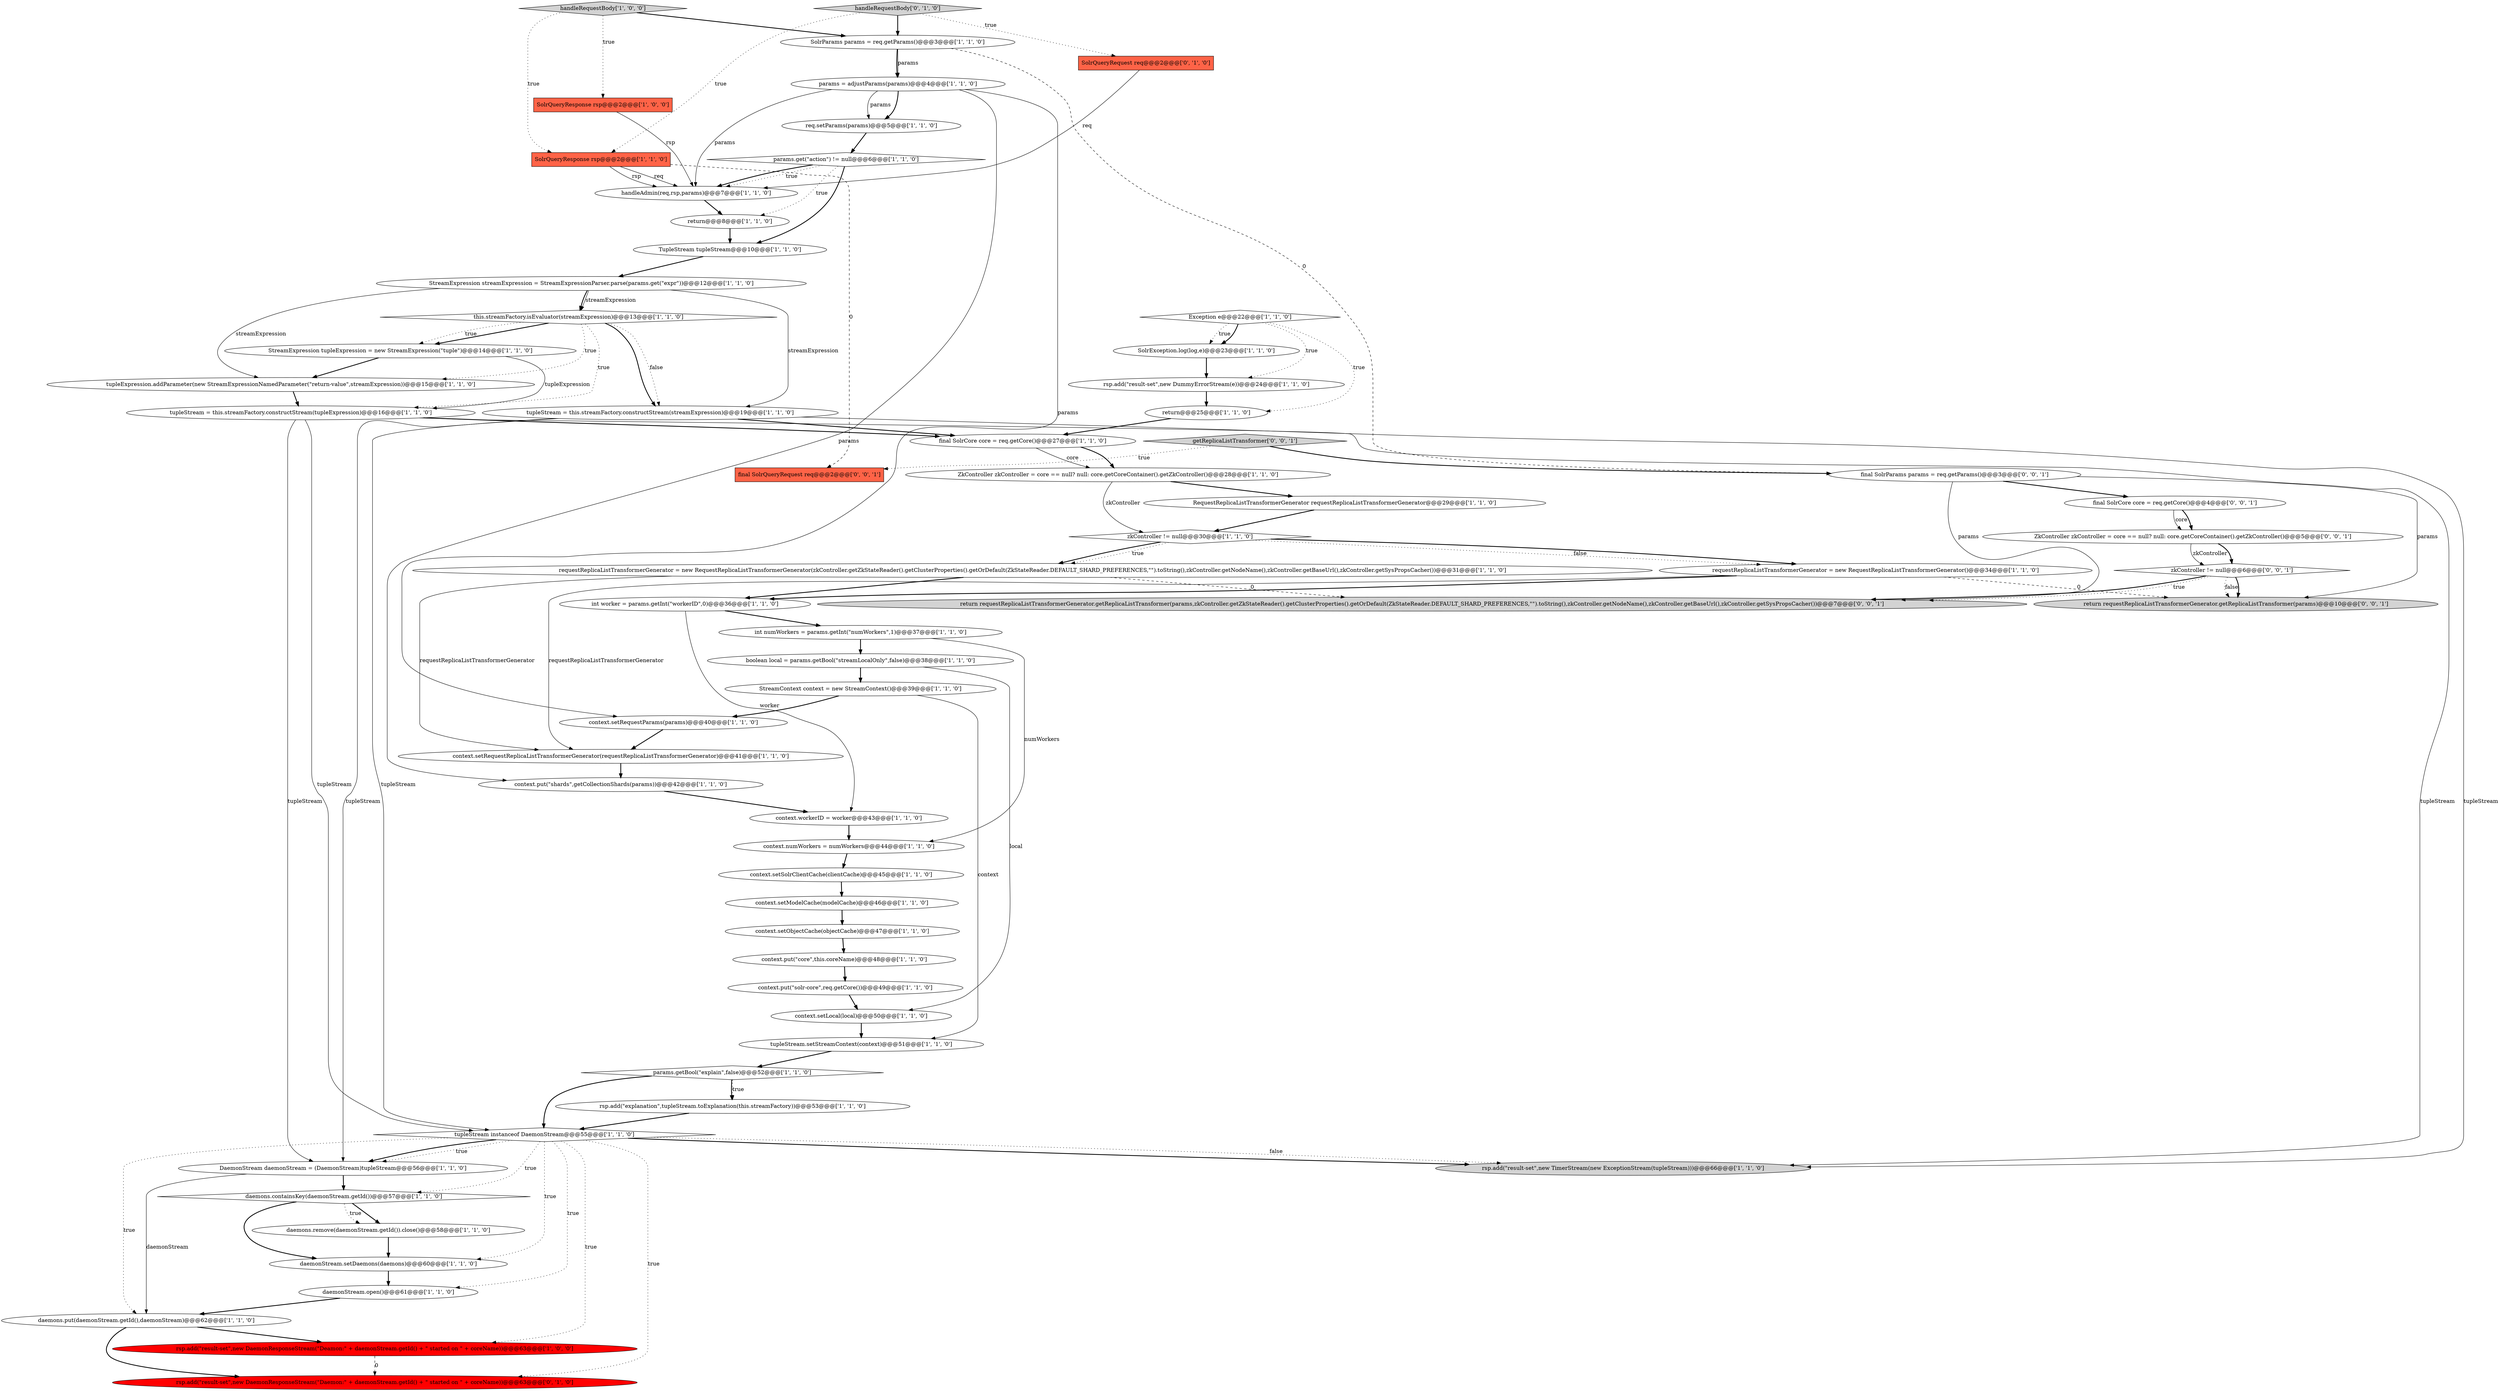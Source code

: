 digraph {
11 [style = filled, label = "tupleExpression.addParameter(new StreamExpressionNamedParameter(\"return-value\",streamExpression))@@@15@@@['1', '1', '0']", fillcolor = white, shape = ellipse image = "AAA0AAABBB1BBB"];
29 [style = filled, label = "return@@@25@@@['1', '1', '0']", fillcolor = white, shape = ellipse image = "AAA0AAABBB1BBB"];
21 [style = filled, label = "params = adjustParams(params)@@@4@@@['1', '1', '0']", fillcolor = white, shape = ellipse image = "AAA0AAABBB1BBB"];
43 [style = filled, label = "rsp.add(\"result-set\",new TimerStream(new ExceptionStream(tupleStream)))@@@66@@@['1', '1', '0']", fillcolor = lightgray, shape = ellipse image = "AAA0AAABBB1BBB"];
51 [style = filled, label = "final SolrCore core = req.getCore()@@@27@@@['1', '1', '0']", fillcolor = white, shape = ellipse image = "AAA0AAABBB1BBB"];
52 [style = filled, label = "tupleStream = this.streamFactory.constructStream(tupleExpression)@@@16@@@['1', '1', '0']", fillcolor = white, shape = ellipse image = "AAA0AAABBB1BBB"];
0 [style = filled, label = "context.setRequestParams(params)@@@40@@@['1', '1', '0']", fillcolor = white, shape = ellipse image = "AAA0AAABBB1BBB"];
4 [style = filled, label = "context.put(\"solr-core\",req.getCore())@@@49@@@['1', '1', '0']", fillcolor = white, shape = ellipse image = "AAA0AAABBB1BBB"];
28 [style = filled, label = "context.numWorkers = numWorkers@@@44@@@['1', '1', '0']", fillcolor = white, shape = ellipse image = "AAA0AAABBB1BBB"];
32 [style = filled, label = "rsp.add(\"result-set\",new DummyErrorStream(e))@@@24@@@['1', '1', '0']", fillcolor = white, shape = ellipse image = "AAA0AAABBB1BBB"];
57 [style = filled, label = "final SolrQueryRequest req@@@2@@@['0', '0', '1']", fillcolor = tomato, shape = box image = "AAA0AAABBB3BBB"];
10 [style = filled, label = "int numWorkers = params.getInt(\"numWorkers\",1)@@@37@@@['1', '1', '0']", fillcolor = white, shape = ellipse image = "AAA0AAABBB1BBB"];
20 [style = filled, label = "boolean local = params.getBool(\"streamLocalOnly\",false)@@@38@@@['1', '1', '0']", fillcolor = white, shape = ellipse image = "AAA0AAABBB1BBB"];
22 [style = filled, label = "this.streamFactory.isEvaluator(streamExpression)@@@13@@@['1', '1', '0']", fillcolor = white, shape = diamond image = "AAA0AAABBB1BBB"];
27 [style = filled, label = "context.workerID = worker@@@43@@@['1', '1', '0']", fillcolor = white, shape = ellipse image = "AAA0AAABBB1BBB"];
58 [style = filled, label = "final SolrParams params = req.getParams()@@@3@@@['0', '0', '1']", fillcolor = white, shape = ellipse image = "AAA0AAABBB3BBB"];
59 [style = filled, label = "return requestReplicaListTransformerGenerator.getReplicaListTransformer(params,zkController.getZkStateReader().getClusterProperties().getOrDefault(ZkStateReader.DEFAULT_SHARD_PREFERENCES,\"\").toString(),zkController.getNodeName(),zkController.getBaseUrl(),zkController.getSysPropsCacher())@@@7@@@['0', '0', '1']", fillcolor = lightgray, shape = ellipse image = "AAA0AAABBB3BBB"];
54 [style = filled, label = "handleRequestBody['0', '1', '0']", fillcolor = lightgray, shape = diamond image = "AAA0AAABBB2BBB"];
37 [style = filled, label = "handleRequestBody['1', '0', '0']", fillcolor = lightgray, shape = diamond image = "AAA0AAABBB1BBB"];
62 [style = filled, label = "final SolrCore core = req.getCore()@@@4@@@['0', '0', '1']", fillcolor = white, shape = ellipse image = "AAA0AAABBB3BBB"];
12 [style = filled, label = "requestReplicaListTransformerGenerator = new RequestReplicaListTransformerGenerator(zkController.getZkStateReader().getClusterProperties().getOrDefault(ZkStateReader.DEFAULT_SHARD_PREFERENCES,\"\").toString(),zkController.getNodeName(),zkController.getBaseUrl(),zkController.getSysPropsCacher())@@@31@@@['1', '1', '0']", fillcolor = white, shape = ellipse image = "AAA0AAABBB1BBB"];
13 [style = filled, label = "daemons.containsKey(daemonStream.getId())@@@57@@@['1', '1', '0']", fillcolor = white, shape = diamond image = "AAA0AAABBB1BBB"];
53 [style = filled, label = "SolrQueryRequest req@@@2@@@['0', '1', '0']", fillcolor = tomato, shape = box image = "AAA0AAABBB2BBB"];
2 [style = filled, label = "context.setRequestReplicaListTransformerGenerator(requestReplicaListTransformerGenerator)@@@41@@@['1', '1', '0']", fillcolor = white, shape = ellipse image = "AAA0AAABBB1BBB"];
40 [style = filled, label = "daemons.remove(daemonStream.getId()).close()@@@58@@@['1', '1', '0']", fillcolor = white, shape = ellipse image = "AAA0AAABBB1BBB"];
8 [style = filled, label = "rsp.add(\"result-set\",new DaemonResponseStream(\"Deamon:\" + daemonStream.getId() + \" started on \" + coreName))@@@63@@@['1', '0', '0']", fillcolor = red, shape = ellipse image = "AAA1AAABBB1BBB"];
46 [style = filled, label = "requestReplicaListTransformerGenerator = new RequestReplicaListTransformerGenerator()@@@34@@@['1', '1', '0']", fillcolor = white, shape = ellipse image = "AAA0AAABBB1BBB"];
38 [style = filled, label = "zkController != null@@@30@@@['1', '1', '0']", fillcolor = white, shape = diamond image = "AAA0AAABBB1BBB"];
42 [style = filled, label = "daemons.put(daemonStream.getId(),daemonStream)@@@62@@@['1', '1', '0']", fillcolor = white, shape = ellipse image = "AAA0AAABBB1BBB"];
17 [style = filled, label = "context.setModelCache(modelCache)@@@46@@@['1', '1', '0']", fillcolor = white, shape = ellipse image = "AAA0AAABBB1BBB"];
1 [style = filled, label = "return@@@8@@@['1', '1', '0']", fillcolor = white, shape = ellipse image = "AAA0AAABBB1BBB"];
25 [style = filled, label = "params.get(\"action\") != null@@@6@@@['1', '1', '0']", fillcolor = white, shape = diamond image = "AAA0AAABBB1BBB"];
15 [style = filled, label = "RequestReplicaListTransformerGenerator requestReplicaListTransformerGenerator@@@29@@@['1', '1', '0']", fillcolor = white, shape = ellipse image = "AAA0AAABBB1BBB"];
23 [style = filled, label = "SolrQueryResponse rsp@@@2@@@['1', '1', '0']", fillcolor = tomato, shape = box image = "AAA0AAABBB1BBB"];
6 [style = filled, label = "rsp.add(\"explanation\",tupleStream.toExplanation(this.streamFactory))@@@53@@@['1', '1', '0']", fillcolor = white, shape = ellipse image = "AAA0AAABBB1BBB"];
50 [style = filled, label = "StreamExpression tupleExpression = new StreamExpression(\"tuple\")@@@14@@@['1', '1', '0']", fillcolor = white, shape = ellipse image = "AAA0AAABBB1BBB"];
35 [style = filled, label = "int worker = params.getInt(\"workerID\",0)@@@36@@@['1', '1', '0']", fillcolor = white, shape = ellipse image = "AAA0AAABBB1BBB"];
7 [style = filled, label = "params.getBool(\"explain\",false)@@@52@@@['1', '1', '0']", fillcolor = white, shape = diamond image = "AAA0AAABBB1BBB"];
18 [style = filled, label = "StreamExpression streamExpression = StreamExpressionParser.parse(params.get(\"expr\"))@@@12@@@['1', '1', '0']", fillcolor = white, shape = ellipse image = "AAA0AAABBB1BBB"];
45 [style = filled, label = "context.setObjectCache(objectCache)@@@47@@@['1', '1', '0']", fillcolor = white, shape = ellipse image = "AAA0AAABBB1BBB"];
16 [style = filled, label = "SolrQueryResponse rsp@@@2@@@['1', '0', '0']", fillcolor = tomato, shape = box image = "AAA0AAABBB1BBB"];
48 [style = filled, label = "SolrException.log(log,e)@@@23@@@['1', '1', '0']", fillcolor = white, shape = ellipse image = "AAA0AAABBB1BBB"];
44 [style = filled, label = "tupleStream instanceof DaemonStream@@@55@@@['1', '1', '0']", fillcolor = white, shape = diamond image = "AAA0AAABBB1BBB"];
61 [style = filled, label = "getReplicaListTransformer['0', '0', '1']", fillcolor = lightgray, shape = diamond image = "AAA0AAABBB3BBB"];
39 [style = filled, label = "tupleStream.setStreamContext(context)@@@51@@@['1', '1', '0']", fillcolor = white, shape = ellipse image = "AAA0AAABBB1BBB"];
47 [style = filled, label = "daemonStream.setDaemons(daemons)@@@60@@@['1', '1', '0']", fillcolor = white, shape = ellipse image = "AAA0AAABBB1BBB"];
30 [style = filled, label = "req.setParams(params)@@@5@@@['1', '1', '0']", fillcolor = white, shape = ellipse image = "AAA0AAABBB1BBB"];
56 [style = filled, label = "zkController != null@@@6@@@['0', '0', '1']", fillcolor = white, shape = diamond image = "AAA0AAABBB3BBB"];
31 [style = filled, label = "daemonStream.open()@@@61@@@['1', '1', '0']", fillcolor = white, shape = ellipse image = "AAA0AAABBB1BBB"];
34 [style = filled, label = "TupleStream tupleStream@@@10@@@['1', '1', '0']", fillcolor = white, shape = ellipse image = "AAA0AAABBB1BBB"];
41 [style = filled, label = "tupleStream = this.streamFactory.constructStream(streamExpression)@@@19@@@['1', '1', '0']", fillcolor = white, shape = ellipse image = "AAA0AAABBB1BBB"];
3 [style = filled, label = "handleAdmin(req,rsp,params)@@@7@@@['1', '1', '0']", fillcolor = white, shape = ellipse image = "AAA0AAABBB1BBB"];
63 [style = filled, label = "ZkController zkController = core == null? null: core.getCoreContainer().getZkController()@@@5@@@['0', '0', '1']", fillcolor = white, shape = ellipse image = "AAA0AAABBB3BBB"];
26 [style = filled, label = "context.setSolrClientCache(clientCache)@@@45@@@['1', '1', '0']", fillcolor = white, shape = ellipse image = "AAA0AAABBB1BBB"];
5 [style = filled, label = "context.setLocal(local)@@@50@@@['1', '1', '0']", fillcolor = white, shape = ellipse image = "AAA0AAABBB1BBB"];
55 [style = filled, label = "rsp.add(\"result-set\",new DaemonResponseStream(\"Daemon:\" + daemonStream.getId() + \" started on \" + coreName))@@@63@@@['0', '1', '0']", fillcolor = red, shape = ellipse image = "AAA1AAABBB2BBB"];
19 [style = filled, label = "ZkController zkController = core == null? null: core.getCoreContainer().getZkController()@@@28@@@['1', '1', '0']", fillcolor = white, shape = ellipse image = "AAA0AAABBB1BBB"];
36 [style = filled, label = "Exception e@@@22@@@['1', '1', '0']", fillcolor = white, shape = diamond image = "AAA0AAABBB1BBB"];
14 [style = filled, label = "context.put(\"core\",this.coreName)@@@48@@@['1', '1', '0']", fillcolor = white, shape = ellipse image = "AAA0AAABBB1BBB"];
24 [style = filled, label = "SolrParams params = req.getParams()@@@3@@@['1', '1', '0']", fillcolor = white, shape = ellipse image = "AAA0AAABBB1BBB"];
49 [style = filled, label = "context.put(\"shards\",getCollectionShards(params))@@@42@@@['1', '1', '0']", fillcolor = white, shape = ellipse image = "AAA0AAABBB1BBB"];
33 [style = filled, label = "StreamContext context = new StreamContext()@@@39@@@['1', '1', '0']", fillcolor = white, shape = ellipse image = "AAA0AAABBB1BBB"];
60 [style = filled, label = "return requestReplicaListTransformerGenerator.getReplicaListTransformer(params)@@@10@@@['0', '0', '1']", fillcolor = lightgray, shape = ellipse image = "AAA0AAABBB3BBB"];
9 [style = filled, label = "DaemonStream daemonStream = (DaemonStream)tupleStream@@@56@@@['1', '1', '0']", fillcolor = white, shape = ellipse image = "AAA0AAABBB1BBB"];
41->9 [style = solid, label="tupleStream"];
13->47 [style = bold, label=""];
25->34 [style = bold, label=""];
63->56 [style = solid, label="zkController"];
58->59 [style = solid, label="params"];
27->28 [style = bold, label=""];
20->5 [style = solid, label="local"];
34->18 [style = bold, label=""];
38->12 [style = bold, label=""];
17->45 [style = bold, label=""];
63->56 [style = bold, label=""];
21->30 [style = bold, label=""];
36->48 [style = dotted, label="true"];
33->39 [style = solid, label="context"];
50->52 [style = solid, label="tupleExpression"];
33->0 [style = bold, label=""];
18->22 [style = bold, label=""];
58->62 [style = bold, label=""];
38->46 [style = dotted, label="false"];
24->21 [style = bold, label=""];
2->49 [style = bold, label=""];
40->47 [style = bold, label=""];
44->8 [style = dotted, label="true"];
44->47 [style = dotted, label="true"];
58->60 [style = solid, label="params"];
35->10 [style = bold, label=""];
19->15 [style = bold, label=""];
24->21 [style = solid, label="params"];
23->57 [style = dashed, label="0"];
19->38 [style = solid, label="zkController"];
29->51 [style = bold, label=""];
44->9 [style = dotted, label="true"];
8->55 [style = dashed, label="0"];
38->12 [style = dotted, label="true"];
15->38 [style = bold, label=""];
7->6 [style = dotted, label="true"];
26->17 [style = bold, label=""];
5->39 [style = bold, label=""];
44->43 [style = dotted, label="false"];
25->3 [style = bold, label=""];
22->50 [style = bold, label=""];
22->41 [style = bold, label=""];
13->40 [style = bold, label=""];
12->35 [style = bold, label=""];
52->43 [style = solid, label="tupleStream"];
54->53 [style = dotted, label="true"];
52->9 [style = solid, label="tupleStream"];
56->60 [style = dotted, label="false"];
21->3 [style = solid, label="params"];
44->13 [style = dotted, label="true"];
46->2 [style = solid, label="requestReplicaListTransformerGenerator"];
45->14 [style = bold, label=""];
10->28 [style = solid, label="numWorkers"];
44->42 [style = dotted, label="true"];
39->7 [style = bold, label=""];
18->41 [style = solid, label="streamExpression"];
12->59 [style = dashed, label="0"];
21->0 [style = solid, label="params"];
53->3 [style = solid, label="req"];
7->6 [style = bold, label=""];
48->32 [style = bold, label=""];
38->46 [style = bold, label=""];
44->31 [style = dotted, label="true"];
36->29 [style = dotted, label="true"];
13->40 [style = dotted, label="true"];
52->51 [style = bold, label=""];
7->44 [style = bold, label=""];
14->4 [style = bold, label=""];
41->44 [style = solid, label="tupleStream"];
37->24 [style = bold, label=""];
3->1 [style = bold, label=""];
22->50 [style = dotted, label="true"];
54->23 [style = dotted, label="true"];
47->31 [style = bold, label=""];
56->60 [style = bold, label=""];
42->8 [style = bold, label=""];
41->43 [style = solid, label="tupleStream"];
52->44 [style = solid, label="tupleStream"];
51->19 [style = solid, label="core"];
28->26 [style = bold, label=""];
36->32 [style = dotted, label="true"];
42->55 [style = bold, label=""];
6->44 [style = bold, label=""];
31->42 [style = bold, label=""];
54->24 [style = bold, label=""];
61->57 [style = dotted, label="true"];
1->34 [style = bold, label=""];
18->22 [style = solid, label="streamExpression"];
46->35 [style = bold, label=""];
24->58 [style = dashed, label="0"];
62->63 [style = solid, label="core"];
18->11 [style = solid, label="streamExpression"];
44->9 [style = bold, label=""];
56->59 [style = bold, label=""];
4->5 [style = bold, label=""];
37->16 [style = dotted, label="true"];
23->3 [style = solid, label="req"];
25->1 [style = dotted, label="true"];
16->3 [style = solid, label="rsp"];
12->2 [style = solid, label="requestReplicaListTransformerGenerator"];
10->20 [style = bold, label=""];
46->60 [style = dashed, label="0"];
9->42 [style = solid, label="daemonStream"];
0->2 [style = bold, label=""];
62->63 [style = bold, label=""];
30->25 [style = bold, label=""];
22->11 [style = dotted, label="true"];
11->52 [style = bold, label=""];
49->27 [style = bold, label=""];
61->58 [style = bold, label=""];
21->49 [style = solid, label="params"];
44->43 [style = bold, label=""];
20->33 [style = bold, label=""];
32->29 [style = bold, label=""];
22->52 [style = dotted, label="true"];
50->11 [style = bold, label=""];
41->51 [style = bold, label=""];
56->59 [style = dotted, label="true"];
36->48 [style = bold, label=""];
23->3 [style = solid, label="rsp"];
21->30 [style = solid, label="params"];
25->3 [style = dotted, label="true"];
44->55 [style = dotted, label="true"];
35->27 [style = solid, label="worker"];
37->23 [style = dotted, label="true"];
22->41 [style = dotted, label="false"];
51->19 [style = bold, label=""];
9->13 [style = bold, label=""];
}
